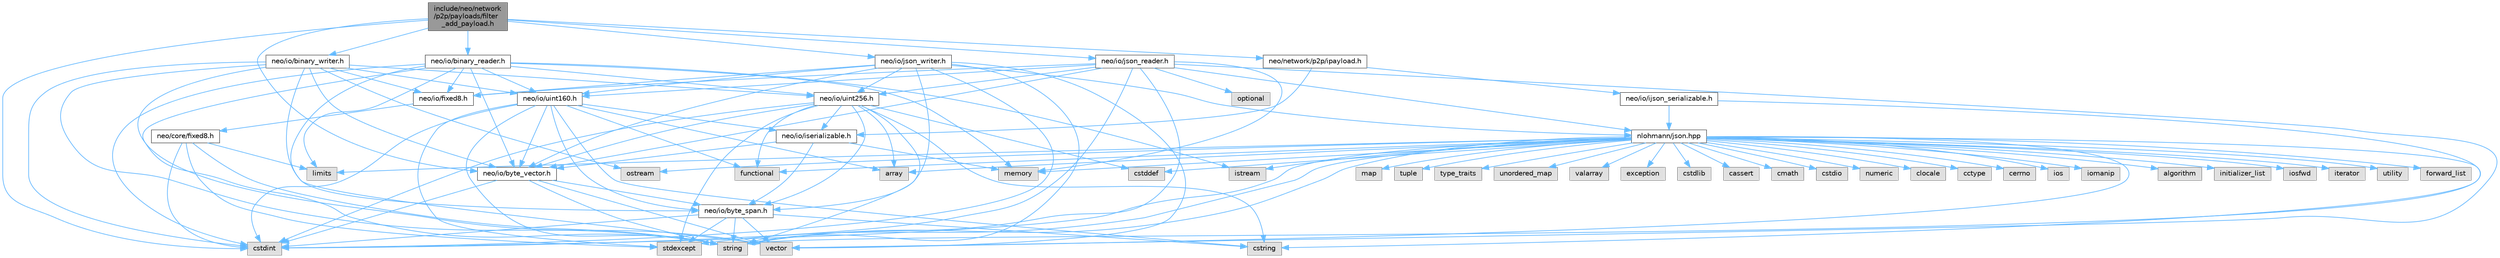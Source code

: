 digraph "include/neo/network/p2p/payloads/filter_add_payload.h"
{
 // LATEX_PDF_SIZE
  bgcolor="transparent";
  edge [fontname=Helvetica,fontsize=10,labelfontname=Helvetica,labelfontsize=10];
  node [fontname=Helvetica,fontsize=10,shape=box,height=0.2,width=0.4];
  Node1 [id="Node000001",label="include/neo/network\l/p2p/payloads/filter\l_add_payload.h",height=0.2,width=0.4,color="gray40", fillcolor="grey60", style="filled", fontcolor="black",tooltip=" "];
  Node1 -> Node2 [id="edge120_Node000001_Node000002",color="steelblue1",style="solid",tooltip=" "];
  Node2 [id="Node000002",label="neo/io/binary_reader.h",height=0.2,width=0.4,color="grey40", fillcolor="white", style="filled",URL="$binary__reader_8h.html",tooltip=" "];
  Node2 -> Node3 [id="edge121_Node000002_Node000003",color="steelblue1",style="solid",tooltip=" "];
  Node3 [id="Node000003",label="neo/io/byte_vector.h",height=0.2,width=0.4,color="grey40", fillcolor="white", style="filled",URL="$io_2byte__vector_8h.html",tooltip=" "];
  Node3 -> Node4 [id="edge122_Node000003_Node000004",color="steelblue1",style="solid",tooltip=" "];
  Node4 [id="Node000004",label="neo/io/byte_span.h",height=0.2,width=0.4,color="grey40", fillcolor="white", style="filled",URL="$io_2byte__span_8h.html",tooltip=" "];
  Node4 -> Node5 [id="edge123_Node000004_Node000005",color="steelblue1",style="solid",tooltip=" "];
  Node5 [id="Node000005",label="cstdint",height=0.2,width=0.4,color="grey60", fillcolor="#E0E0E0", style="filled",tooltip=" "];
  Node4 -> Node6 [id="edge124_Node000004_Node000006",color="steelblue1",style="solid",tooltip=" "];
  Node6 [id="Node000006",label="cstring",height=0.2,width=0.4,color="grey60", fillcolor="#E0E0E0", style="filled",tooltip=" "];
  Node4 -> Node7 [id="edge125_Node000004_Node000007",color="steelblue1",style="solid",tooltip=" "];
  Node7 [id="Node000007",label="stdexcept",height=0.2,width=0.4,color="grey60", fillcolor="#E0E0E0", style="filled",tooltip=" "];
  Node4 -> Node8 [id="edge126_Node000004_Node000008",color="steelblue1",style="solid",tooltip=" "];
  Node8 [id="Node000008",label="string",height=0.2,width=0.4,color="grey60", fillcolor="#E0E0E0", style="filled",tooltip=" "];
  Node4 -> Node9 [id="edge127_Node000004_Node000009",color="steelblue1",style="solid",tooltip=" "];
  Node9 [id="Node000009",label="vector",height=0.2,width=0.4,color="grey60", fillcolor="#E0E0E0", style="filled",tooltip=" "];
  Node3 -> Node5 [id="edge128_Node000003_Node000005",color="steelblue1",style="solid",tooltip=" "];
  Node3 -> Node8 [id="edge129_Node000003_Node000008",color="steelblue1",style="solid",tooltip=" "];
  Node3 -> Node9 [id="edge130_Node000003_Node000009",color="steelblue1",style="solid",tooltip=" "];
  Node2 -> Node10 [id="edge131_Node000002_Node000010",color="steelblue1",style="solid",tooltip=" "];
  Node10 [id="Node000010",label="neo/io/fixed8.h",height=0.2,width=0.4,color="grey40", fillcolor="white", style="filled",URL="$io_2fixed8_8h.html",tooltip=" "];
  Node10 -> Node11 [id="edge132_Node000010_Node000011",color="steelblue1",style="solid",tooltip=" "];
  Node11 [id="Node000011",label="neo/core/fixed8.h",height=0.2,width=0.4,color="grey40", fillcolor="white", style="filled",URL="$core_2fixed8_8h.html",tooltip=" "];
  Node11 -> Node5 [id="edge133_Node000011_Node000005",color="steelblue1",style="solid",tooltip=" "];
  Node11 -> Node12 [id="edge134_Node000011_Node000012",color="steelblue1",style="solid",tooltip=" "];
  Node12 [id="Node000012",label="limits",height=0.2,width=0.4,color="grey60", fillcolor="#E0E0E0", style="filled",tooltip=" "];
  Node11 -> Node7 [id="edge135_Node000011_Node000007",color="steelblue1",style="solid",tooltip=" "];
  Node11 -> Node8 [id="edge136_Node000011_Node000008",color="steelblue1",style="solid",tooltip=" "];
  Node2 -> Node13 [id="edge137_Node000002_Node000013",color="steelblue1",style="solid",tooltip=" "];
  Node13 [id="Node000013",label="neo/io/uint160.h",height=0.2,width=0.4,color="grey40", fillcolor="white", style="filled",URL="$uint160_8h.html",tooltip=" "];
  Node13 -> Node4 [id="edge138_Node000013_Node000004",color="steelblue1",style="solid",tooltip=" "];
  Node13 -> Node3 [id="edge139_Node000013_Node000003",color="steelblue1",style="solid",tooltip=" "];
  Node13 -> Node14 [id="edge140_Node000013_Node000014",color="steelblue1",style="solid",tooltip=" "];
  Node14 [id="Node000014",label="neo/io/iserializable.h",height=0.2,width=0.4,color="grey40", fillcolor="white", style="filled",URL="$iserializable_8h.html",tooltip=" "];
  Node14 -> Node4 [id="edge141_Node000014_Node000004",color="steelblue1",style="solid",tooltip=" "];
  Node14 -> Node3 [id="edge142_Node000014_Node000003",color="steelblue1",style="solid",tooltip=" "];
  Node14 -> Node15 [id="edge143_Node000014_Node000015",color="steelblue1",style="solid",tooltip=" "];
  Node15 [id="Node000015",label="memory",height=0.2,width=0.4,color="grey60", fillcolor="#E0E0E0", style="filled",tooltip=" "];
  Node13 -> Node16 [id="edge144_Node000013_Node000016",color="steelblue1",style="solid",tooltip=" "];
  Node16 [id="Node000016",label="array",height=0.2,width=0.4,color="grey60", fillcolor="#E0E0E0", style="filled",tooltip=" "];
  Node13 -> Node5 [id="edge145_Node000013_Node000005",color="steelblue1",style="solid",tooltip=" "];
  Node13 -> Node6 [id="edge146_Node000013_Node000006",color="steelblue1",style="solid",tooltip=" "];
  Node13 -> Node17 [id="edge147_Node000013_Node000017",color="steelblue1",style="solid",tooltip=" "];
  Node17 [id="Node000017",label="functional",height=0.2,width=0.4,color="grey60", fillcolor="#E0E0E0", style="filled",tooltip=" "];
  Node13 -> Node7 [id="edge148_Node000013_Node000007",color="steelblue1",style="solid",tooltip=" "];
  Node13 -> Node8 [id="edge149_Node000013_Node000008",color="steelblue1",style="solid",tooltip=" "];
  Node2 -> Node18 [id="edge150_Node000002_Node000018",color="steelblue1",style="solid",tooltip=" "];
  Node18 [id="Node000018",label="neo/io/uint256.h",height=0.2,width=0.4,color="grey40", fillcolor="white", style="filled",URL="$uint256_8h.html",tooltip=" "];
  Node18 -> Node4 [id="edge151_Node000018_Node000004",color="steelblue1",style="solid",tooltip=" "];
  Node18 -> Node3 [id="edge152_Node000018_Node000003",color="steelblue1",style="solid",tooltip=" "];
  Node18 -> Node14 [id="edge153_Node000018_Node000014",color="steelblue1",style="solid",tooltip=" "];
  Node18 -> Node16 [id="edge154_Node000018_Node000016",color="steelblue1",style="solid",tooltip=" "];
  Node18 -> Node19 [id="edge155_Node000018_Node000019",color="steelblue1",style="solid",tooltip=" "];
  Node19 [id="Node000019",label="cstddef",height=0.2,width=0.4,color="grey60", fillcolor="#E0E0E0", style="filled",tooltip=" "];
  Node18 -> Node5 [id="edge156_Node000018_Node000005",color="steelblue1",style="solid",tooltip=" "];
  Node18 -> Node6 [id="edge157_Node000018_Node000006",color="steelblue1",style="solid",tooltip=" "];
  Node18 -> Node17 [id="edge158_Node000018_Node000017",color="steelblue1",style="solid",tooltip=" "];
  Node18 -> Node7 [id="edge159_Node000018_Node000007",color="steelblue1",style="solid",tooltip=" "];
  Node18 -> Node8 [id="edge160_Node000018_Node000008",color="steelblue1",style="solid",tooltip=" "];
  Node2 -> Node5 [id="edge161_Node000002_Node000005",color="steelblue1",style="solid",tooltip=" "];
  Node2 -> Node20 [id="edge162_Node000002_Node000020",color="steelblue1",style="solid",tooltip=" "];
  Node20 [id="Node000020",label="istream",height=0.2,width=0.4,color="grey60", fillcolor="#E0E0E0", style="filled",tooltip=" "];
  Node2 -> Node12 [id="edge163_Node000002_Node000012",color="steelblue1",style="solid",tooltip=" "];
  Node2 -> Node15 [id="edge164_Node000002_Node000015",color="steelblue1",style="solid",tooltip=" "];
  Node2 -> Node8 [id="edge165_Node000002_Node000008",color="steelblue1",style="solid",tooltip=" "];
  Node2 -> Node9 [id="edge166_Node000002_Node000009",color="steelblue1",style="solid",tooltip=" "];
  Node1 -> Node21 [id="edge167_Node000001_Node000021",color="steelblue1",style="solid",tooltip=" "];
  Node21 [id="Node000021",label="neo/io/binary_writer.h",height=0.2,width=0.4,color="grey40", fillcolor="white", style="filled",URL="$binary__writer_8h.html",tooltip=" "];
  Node21 -> Node4 [id="edge168_Node000021_Node000004",color="steelblue1",style="solid",tooltip=" "];
  Node21 -> Node3 [id="edge169_Node000021_Node000003",color="steelblue1",style="solid",tooltip=" "];
  Node21 -> Node10 [id="edge170_Node000021_Node000010",color="steelblue1",style="solid",tooltip=" "];
  Node21 -> Node13 [id="edge171_Node000021_Node000013",color="steelblue1",style="solid",tooltip=" "];
  Node21 -> Node18 [id="edge172_Node000021_Node000018",color="steelblue1",style="solid",tooltip=" "];
  Node21 -> Node5 [id="edge173_Node000021_Node000005",color="steelblue1",style="solid",tooltip=" "];
  Node21 -> Node22 [id="edge174_Node000021_Node000022",color="steelblue1",style="solid",tooltip=" "];
  Node22 [id="Node000022",label="ostream",height=0.2,width=0.4,color="grey60", fillcolor="#E0E0E0", style="filled",tooltip=" "];
  Node21 -> Node8 [id="edge175_Node000021_Node000008",color="steelblue1",style="solid",tooltip=" "];
  Node21 -> Node9 [id="edge176_Node000021_Node000009",color="steelblue1",style="solid",tooltip=" "];
  Node1 -> Node3 [id="edge177_Node000001_Node000003",color="steelblue1",style="solid",tooltip=" "];
  Node1 -> Node23 [id="edge178_Node000001_Node000023",color="steelblue1",style="solid",tooltip=" "];
  Node23 [id="Node000023",label="neo/io/json_reader.h",height=0.2,width=0.4,color="grey40", fillcolor="white", style="filled",URL="$json__reader_8h.html",tooltip=" "];
  Node23 -> Node3 [id="edge179_Node000023_Node000003",color="steelblue1",style="solid",tooltip=" "];
  Node23 -> Node10 [id="edge180_Node000023_Node000010",color="steelblue1",style="solid",tooltip=" "];
  Node23 -> Node13 [id="edge181_Node000023_Node000013",color="steelblue1",style="solid",tooltip=" "];
  Node23 -> Node18 [id="edge182_Node000023_Node000018",color="steelblue1",style="solid",tooltip=" "];
  Node23 -> Node5 [id="edge183_Node000023_Node000005",color="steelblue1",style="solid",tooltip=" "];
  Node23 -> Node15 [id="edge184_Node000023_Node000015",color="steelblue1",style="solid",tooltip=" "];
  Node23 -> Node24 [id="edge185_Node000023_Node000024",color="steelblue1",style="solid",tooltip=" "];
  Node24 [id="Node000024",label="nlohmann/json.hpp",height=0.2,width=0.4,color="grey40", fillcolor="white", style="filled",URL="$json_8hpp.html",tooltip=" "];
  Node24 -> Node25 [id="edge186_Node000024_Node000025",color="steelblue1",style="solid",tooltip=" "];
  Node25 [id="Node000025",label="algorithm",height=0.2,width=0.4,color="grey60", fillcolor="#E0E0E0", style="filled",tooltip=" "];
  Node24 -> Node19 [id="edge187_Node000024_Node000019",color="steelblue1",style="solid",tooltip=" "];
  Node24 -> Node17 [id="edge188_Node000024_Node000017",color="steelblue1",style="solid",tooltip=" "];
  Node24 -> Node26 [id="edge189_Node000024_Node000026",color="steelblue1",style="solid",tooltip=" "];
  Node26 [id="Node000026",label="initializer_list",height=0.2,width=0.4,color="grey60", fillcolor="#E0E0E0", style="filled",tooltip=" "];
  Node24 -> Node27 [id="edge190_Node000024_Node000027",color="steelblue1",style="solid",tooltip=" "];
  Node27 [id="Node000027",label="iosfwd",height=0.2,width=0.4,color="grey60", fillcolor="#E0E0E0", style="filled",tooltip=" "];
  Node24 -> Node28 [id="edge191_Node000024_Node000028",color="steelblue1",style="solid",tooltip=" "];
  Node28 [id="Node000028",label="iterator",height=0.2,width=0.4,color="grey60", fillcolor="#E0E0E0", style="filled",tooltip=" "];
  Node24 -> Node15 [id="edge192_Node000024_Node000015",color="steelblue1",style="solid",tooltip=" "];
  Node24 -> Node8 [id="edge193_Node000024_Node000008",color="steelblue1",style="solid",tooltip=" "];
  Node24 -> Node29 [id="edge194_Node000024_Node000029",color="steelblue1",style="solid",tooltip=" "];
  Node29 [id="Node000029",label="utility",height=0.2,width=0.4,color="grey60", fillcolor="#E0E0E0", style="filled",tooltip=" "];
  Node24 -> Node9 [id="edge195_Node000024_Node000009",color="steelblue1",style="solid",tooltip=" "];
  Node24 -> Node16 [id="edge196_Node000024_Node000016",color="steelblue1",style="solid",tooltip=" "];
  Node24 -> Node30 [id="edge197_Node000024_Node000030",color="steelblue1",style="solid",tooltip=" "];
  Node30 [id="Node000030",label="forward_list",height=0.2,width=0.4,color="grey60", fillcolor="#E0E0E0", style="filled",tooltip=" "];
  Node24 -> Node31 [id="edge198_Node000024_Node000031",color="steelblue1",style="solid",tooltip=" "];
  Node31 [id="Node000031",label="map",height=0.2,width=0.4,color="grey60", fillcolor="#E0E0E0", style="filled",tooltip=" "];
  Node24 -> Node32 [id="edge199_Node000024_Node000032",color="steelblue1",style="solid",tooltip=" "];
  Node32 [id="Node000032",label="tuple",height=0.2,width=0.4,color="grey60", fillcolor="#E0E0E0", style="filled",tooltip=" "];
  Node24 -> Node33 [id="edge200_Node000024_Node000033",color="steelblue1",style="solid",tooltip=" "];
  Node33 [id="Node000033",label="type_traits",height=0.2,width=0.4,color="grey60", fillcolor="#E0E0E0", style="filled",tooltip=" "];
  Node24 -> Node34 [id="edge201_Node000024_Node000034",color="steelblue1",style="solid",tooltip=" "];
  Node34 [id="Node000034",label="unordered_map",height=0.2,width=0.4,color="grey60", fillcolor="#E0E0E0", style="filled",tooltip=" "];
  Node24 -> Node35 [id="edge202_Node000024_Node000035",color="steelblue1",style="solid",tooltip=" "];
  Node35 [id="Node000035",label="valarray",height=0.2,width=0.4,color="grey60", fillcolor="#E0E0E0", style="filled",tooltip=" "];
  Node24 -> Node36 [id="edge203_Node000024_Node000036",color="steelblue1",style="solid",tooltip=" "];
  Node36 [id="Node000036",label="exception",height=0.2,width=0.4,color="grey60", fillcolor="#E0E0E0", style="filled",tooltip=" "];
  Node24 -> Node7 [id="edge204_Node000024_Node000007",color="steelblue1",style="solid",tooltip=" "];
  Node24 -> Node5 [id="edge205_Node000024_Node000005",color="steelblue1",style="solid",tooltip=" "];
  Node24 -> Node37 [id="edge206_Node000024_Node000037",color="steelblue1",style="solid",tooltip=" "];
  Node37 [id="Node000037",label="cstdlib",height=0.2,width=0.4,color="grey60", fillcolor="#E0E0E0", style="filled",tooltip=" "];
  Node24 -> Node38 [id="edge207_Node000024_Node000038",color="steelblue1",style="solid",tooltip=" "];
  Node38 [id="Node000038",label="cassert",height=0.2,width=0.4,color="grey60", fillcolor="#E0E0E0", style="filled",tooltip=" "];
  Node24 -> Node12 [id="edge208_Node000024_Node000012",color="steelblue1",style="solid",tooltip=" "];
  Node24 -> Node6 [id="edge209_Node000024_Node000006",color="steelblue1",style="solid",tooltip=" "];
  Node24 -> Node39 [id="edge210_Node000024_Node000039",color="steelblue1",style="solid",tooltip=" "];
  Node39 [id="Node000039",label="cmath",height=0.2,width=0.4,color="grey60", fillcolor="#E0E0E0", style="filled",tooltip=" "];
  Node24 -> Node40 [id="edge211_Node000024_Node000040",color="steelblue1",style="solid",tooltip=" "];
  Node40 [id="Node000040",label="cstdio",height=0.2,width=0.4,color="grey60", fillcolor="#E0E0E0", style="filled",tooltip=" "];
  Node24 -> Node41 [id="edge212_Node000024_Node000041",color="steelblue1",style="solid",tooltip=" "];
  Node41 [id="Node000041",label="numeric",height=0.2,width=0.4,color="grey60", fillcolor="#E0E0E0", style="filled",tooltip=" "];
  Node24 -> Node20 [id="edge213_Node000024_Node000020",color="steelblue1",style="solid",tooltip=" "];
  Node24 -> Node42 [id="edge214_Node000024_Node000042",color="steelblue1",style="solid",tooltip=" "];
  Node42 [id="Node000042",label="clocale",height=0.2,width=0.4,color="grey60", fillcolor="#E0E0E0", style="filled",tooltip=" "];
  Node24 -> Node43 [id="edge215_Node000024_Node000043",color="steelblue1",style="solid",tooltip=" "];
  Node43 [id="Node000043",label="cctype",height=0.2,width=0.4,color="grey60", fillcolor="#E0E0E0", style="filled",tooltip=" "];
  Node24 -> Node44 [id="edge216_Node000024_Node000044",color="steelblue1",style="solid",tooltip=" "];
  Node44 [id="Node000044",label="cerrno",height=0.2,width=0.4,color="grey60", fillcolor="#E0E0E0", style="filled",tooltip=" "];
  Node24 -> Node45 [id="edge217_Node000024_Node000045",color="steelblue1",style="solid",tooltip=" "];
  Node45 [id="Node000045",label="ios",height=0.2,width=0.4,color="grey60", fillcolor="#E0E0E0", style="filled",tooltip=" "];
  Node24 -> Node22 [id="edge218_Node000024_Node000022",color="steelblue1",style="solid",tooltip=" "];
  Node24 -> Node46 [id="edge219_Node000024_Node000046",color="steelblue1",style="solid",tooltip=" "];
  Node46 [id="Node000046",label="iomanip",height=0.2,width=0.4,color="grey60", fillcolor="#E0E0E0", style="filled",tooltip=" "];
  Node23 -> Node47 [id="edge220_Node000023_Node000047",color="steelblue1",style="solid",tooltip=" "];
  Node47 [id="Node000047",label="optional",height=0.2,width=0.4,color="grey60", fillcolor="#E0E0E0", style="filled",tooltip=" "];
  Node23 -> Node8 [id="edge221_Node000023_Node000008",color="steelblue1",style="solid",tooltip=" "];
  Node23 -> Node9 [id="edge222_Node000023_Node000009",color="steelblue1",style="solid",tooltip=" "];
  Node1 -> Node48 [id="edge223_Node000001_Node000048",color="steelblue1",style="solid",tooltip=" "];
  Node48 [id="Node000048",label="neo/io/json_writer.h",height=0.2,width=0.4,color="grey40", fillcolor="white", style="filled",URL="$json__writer_8h.html",tooltip=" "];
  Node48 -> Node4 [id="edge224_Node000048_Node000004",color="steelblue1",style="solid",tooltip=" "];
  Node48 -> Node3 [id="edge225_Node000048_Node000003",color="steelblue1",style="solid",tooltip=" "];
  Node48 -> Node10 [id="edge226_Node000048_Node000010",color="steelblue1",style="solid",tooltip=" "];
  Node48 -> Node13 [id="edge227_Node000048_Node000013",color="steelblue1",style="solid",tooltip=" "];
  Node48 -> Node18 [id="edge228_Node000048_Node000018",color="steelblue1",style="solid",tooltip=" "];
  Node48 -> Node5 [id="edge229_Node000048_Node000005",color="steelblue1",style="solid",tooltip=" "];
  Node48 -> Node24 [id="edge230_Node000048_Node000024",color="steelblue1",style="solid",tooltip=" "];
  Node48 -> Node8 [id="edge231_Node000048_Node000008",color="steelblue1",style="solid",tooltip=" "];
  Node48 -> Node9 [id="edge232_Node000048_Node000009",color="steelblue1",style="solid",tooltip=" "];
  Node1 -> Node49 [id="edge233_Node000001_Node000049",color="steelblue1",style="solid",tooltip=" "];
  Node49 [id="Node000049",label="neo/network/p2p/ipayload.h",height=0.2,width=0.4,color="grey40", fillcolor="white", style="filled",URL="$p2p_2ipayload_8h.html",tooltip=" "];
  Node49 -> Node50 [id="edge234_Node000049_Node000050",color="steelblue1",style="solid",tooltip=" "];
  Node50 [id="Node000050",label="neo/io/ijson_serializable.h",height=0.2,width=0.4,color="grey40", fillcolor="white", style="filled",URL="$ijson__serializable_8h.html",tooltip=" "];
  Node50 -> Node24 [id="edge235_Node000050_Node000024",color="steelblue1",style="solid",tooltip=" "];
  Node50 -> Node8 [id="edge236_Node000050_Node000008",color="steelblue1",style="solid",tooltip=" "];
  Node49 -> Node14 [id="edge237_Node000049_Node000014",color="steelblue1",style="solid",tooltip=" "];
  Node1 -> Node5 [id="edge238_Node000001_Node000005",color="steelblue1",style="solid",tooltip=" "];
}
